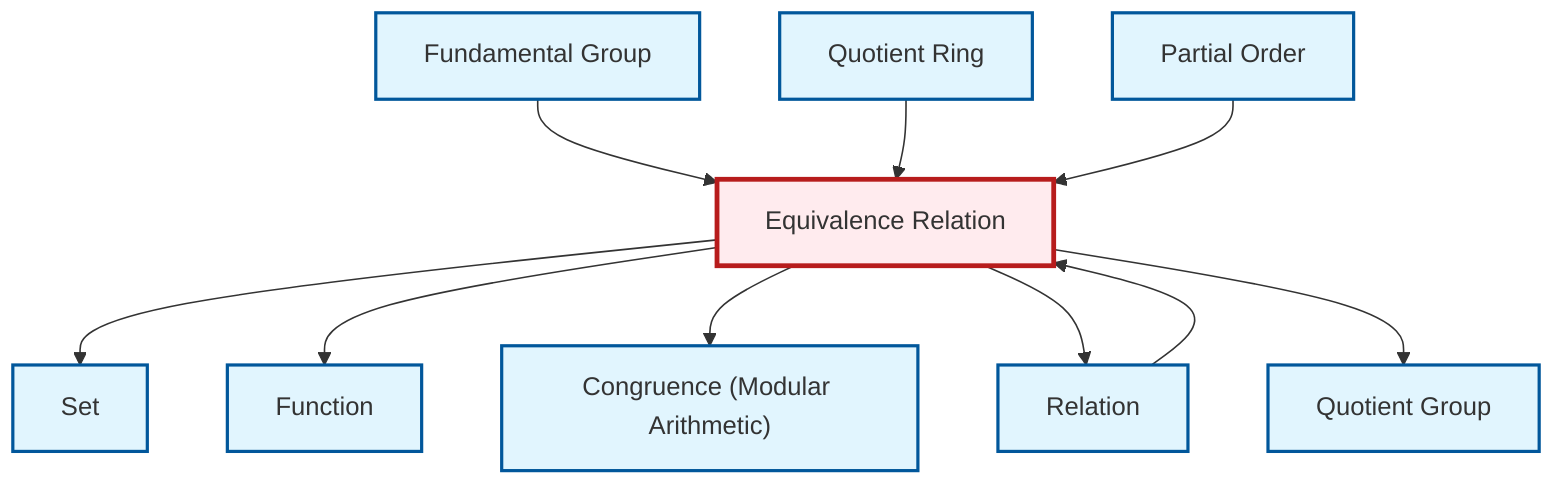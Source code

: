 graph TD
    classDef definition fill:#e1f5fe,stroke:#01579b,stroke-width:2px
    classDef theorem fill:#f3e5f5,stroke:#4a148c,stroke-width:2px
    classDef axiom fill:#fff3e0,stroke:#e65100,stroke-width:2px
    classDef example fill:#e8f5e9,stroke:#1b5e20,stroke-width:2px
    classDef current fill:#ffebee,stroke:#b71c1c,stroke-width:3px
    def-partial-order["Partial Order"]:::definition
    def-fundamental-group["Fundamental Group"]:::definition
    def-equivalence-relation["Equivalence Relation"]:::definition
    def-function["Function"]:::definition
    def-congruence["Congruence (Modular Arithmetic)"]:::definition
    def-relation["Relation"]:::definition
    def-set["Set"]:::definition
    def-quotient-ring["Quotient Ring"]:::definition
    def-quotient-group["Quotient Group"]:::definition
    def-fundamental-group --> def-equivalence-relation
    def-quotient-ring --> def-equivalence-relation
    def-relation --> def-equivalence-relation
    def-equivalence-relation --> def-set
    def-equivalence-relation --> def-function
    def-equivalence-relation --> def-congruence
    def-equivalence-relation --> def-relation
    def-partial-order --> def-equivalence-relation
    def-equivalence-relation --> def-quotient-group
    class def-equivalence-relation current